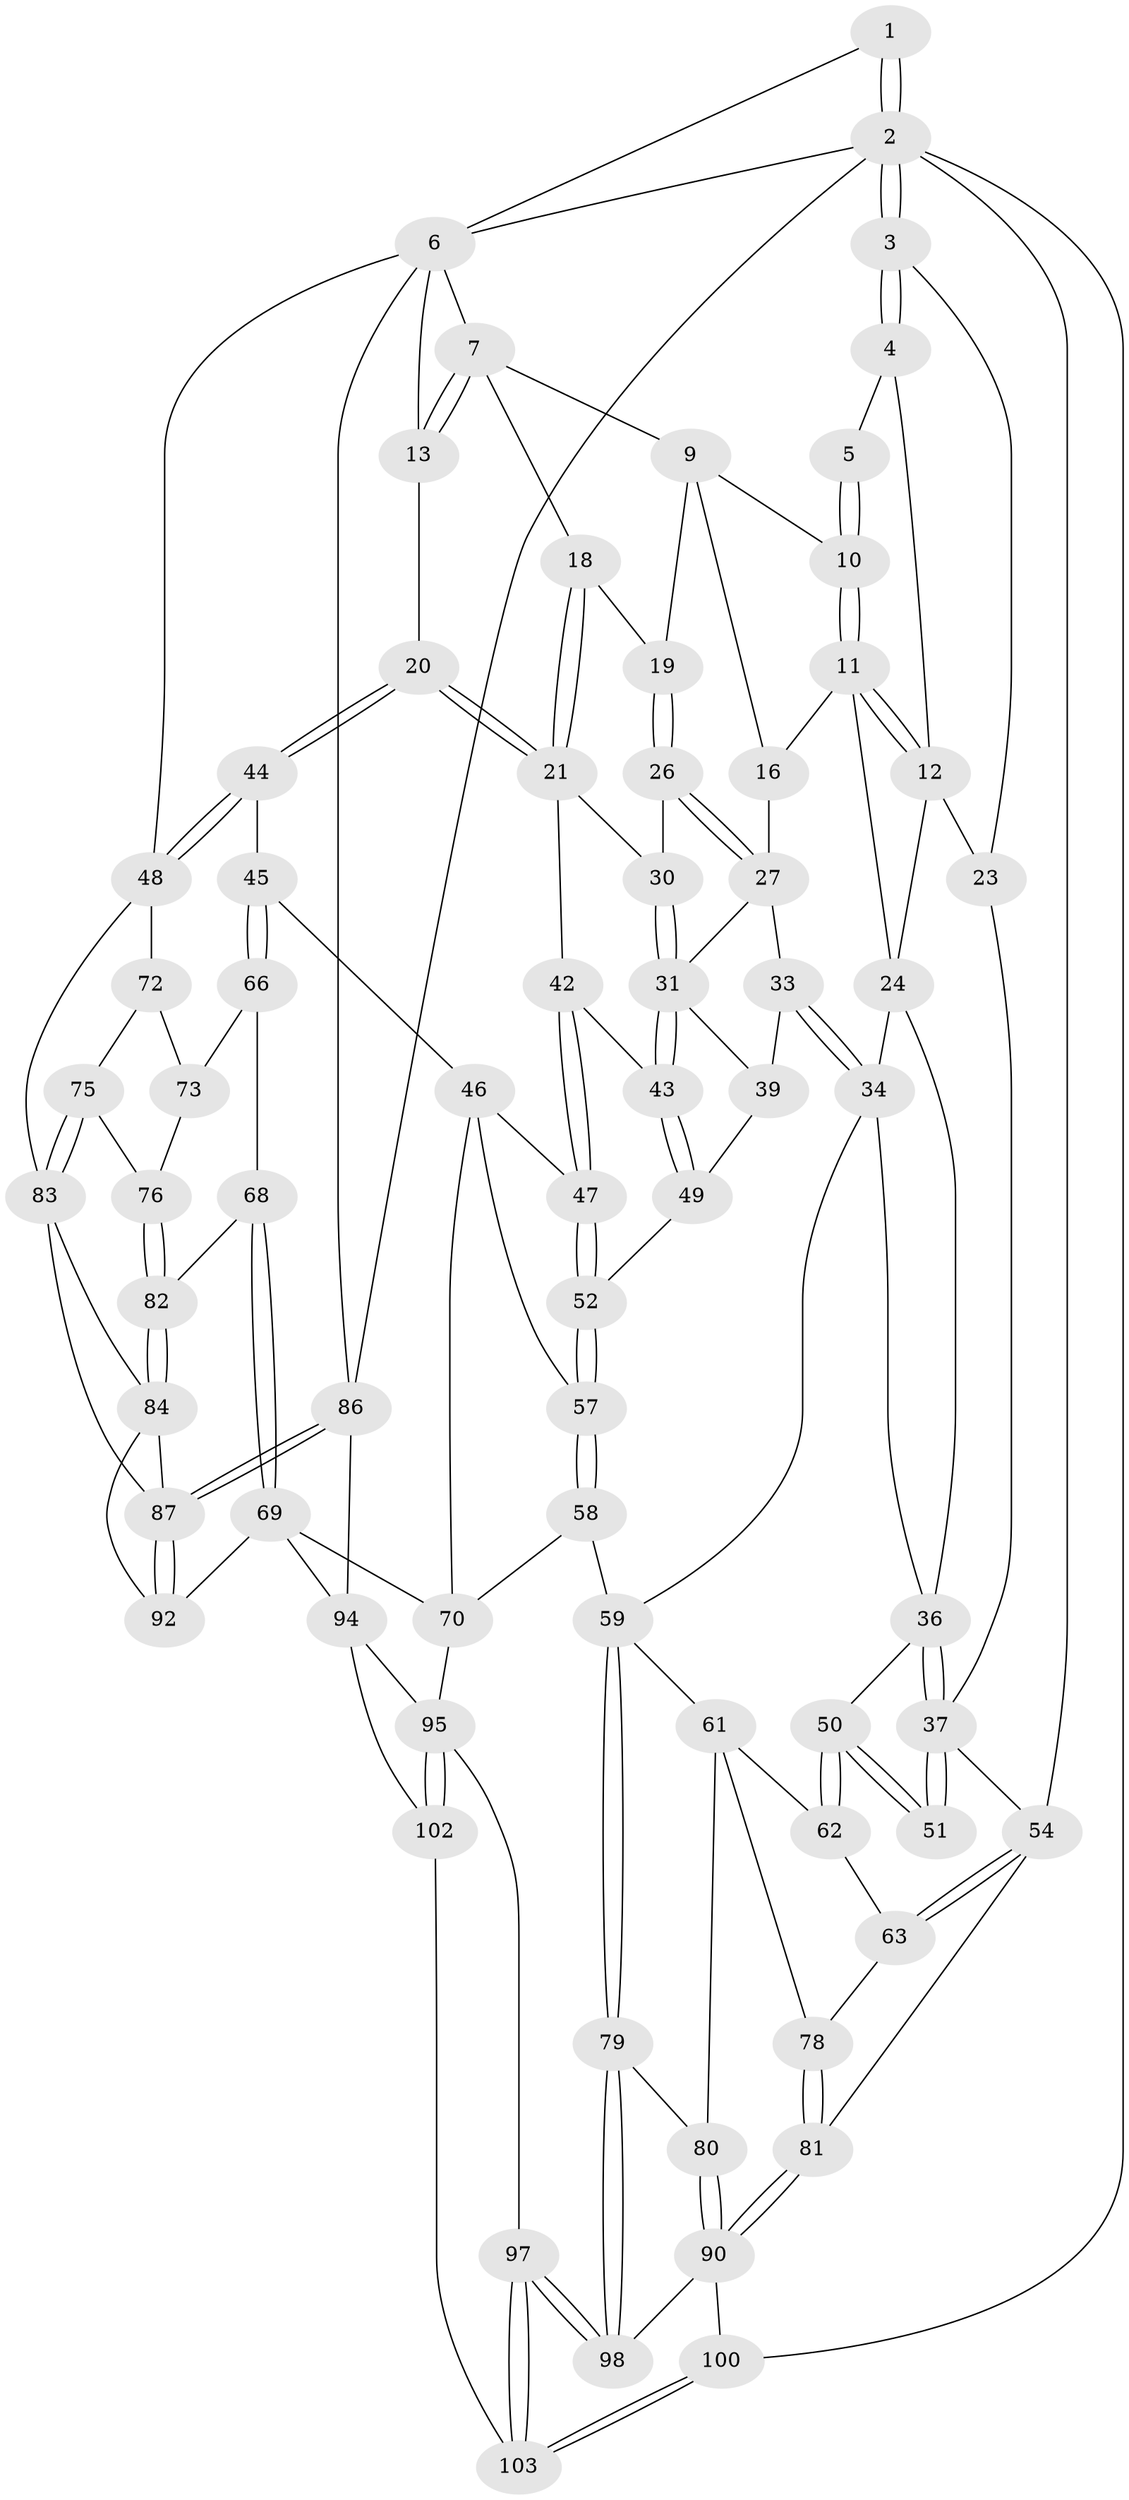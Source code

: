// original degree distribution, {3: 0.02912621359223301, 6: 0.21359223300970873, 5: 0.5339805825242718, 4: 0.22330097087378642}
// Generated by graph-tools (version 1.1) at 2025/11/02/27/25 16:11:51]
// undirected, 72 vertices, 164 edges
graph export_dot {
graph [start="1"]
  node [color=gray90,style=filled];
  1 [pos="+0.3162881233885943+0"];
  2 [pos="+0+0",super="+56"];
  3 [pos="+0+0"];
  4 [pos="+0.11805799062477076+0.08628927638079892"];
  5 [pos="+0.2919108801908311+0"];
  6 [pos="+0.6822698485000819+0",super="+14"];
  7 [pos="+0.6917474480226761+0",super="+8"];
  9 [pos="+0.44128491683619864+0.1721549016296701",super="+15"];
  10 [pos="+0.3132582634229806+0.101646509591971"];
  11 [pos="+0.27088890851179237+0.19655906977985393",super="+17"];
  12 [pos="+0.12455833783975206+0.17092690641072564",super="+22"];
  13 [pos="+0.8127833329775858+0.08878580663329232"];
  16 [pos="+0.37891208652175995+0.3144685316684039"];
  18 [pos="+0.611785369446693+0.19511065017493873"];
  19 [pos="+0.5549066095094027+0.26450550446628157"];
  20 [pos="+0.8072890699285964+0.32757007124347126"];
  21 [pos="+0.7024474564080653+0.32556096484251407",super="+29"];
  23 [pos="+0+0.25908800021411693"];
  24 [pos="+0.2597983045562077+0.3231469803989914",super="+25"];
  26 [pos="+0.5500980535015378+0.3109174078665395"];
  27 [pos="+0.43753582890318515+0.34984588317586507",super="+28"];
  30 [pos="+0.5780840968411657+0.3566506580160429"];
  31 [pos="+0.5334221806372625+0.4177791890936855",super="+32"];
  33 [pos="+0.37046497167710796+0.5143868747941184"];
  34 [pos="+0.3015986899982097+0.5490875400757012",super="+35"];
  36 [pos="+0.02969246976085259+0.4081284713953547",super="+41"];
  37 [pos="+0+0.4265006880272459",super="+38"];
  39 [pos="+0.4703032100370577+0.47717380514494295",super="+40"];
  42 [pos="+0.6527164681841298+0.4824498552136572"];
  43 [pos="+0.6141751609993538+0.500157637989127"];
  44 [pos="+0.9054003054082381+0.44272351091571016"];
  45 [pos="+0.8860046526320128+0.4599389995907722"];
  46 [pos="+0.7687767060378582+0.5195574752479251",super="+65"];
  47 [pos="+0.7519430109046236+0.5150828380170884"];
  48 [pos="+1+0.44021032887231026",super="+71"];
  49 [pos="+0.6041747253400803+0.5121638021787416",super="+53"];
  50 [pos="+0.10621645452085694+0.5860839980703093"];
  51 [pos="+0+0.4351901742403252"];
  52 [pos="+0.5509827249353243+0.6480181733993938"];
  54 [pos="+0+0.8012101922879048",super="+55"];
  57 [pos="+0.5513950559320537+0.6530621034244696"];
  58 [pos="+0.5149101009987544+0.7365459487083773"];
  59 [pos="+0.3686121929136371+0.7613413064855103",super="+60"];
  61 [pos="+0.19824076762950776+0.62213761074678",super="+77"];
  62 [pos="+0.11045871967682473+0.5993579472583407"];
  63 [pos="+0.039377391339099+0.6208136963523019",super="+64"];
  66 [pos="+0.8741749421260274+0.5604093910594296",super="+67"];
  68 [pos="+0.7842301232680211+0.7318563050603539"];
  69 [pos="+0.7826875917609781+0.732338838222736",super="+93"];
  70 [pos="+0.7775456088148914+0.7313719952359329",super="+89"];
  72 [pos="+0.913392002461178+0.65293378273202"];
  73 [pos="+0.879406237090582+0.6420130500376449",super="+74"];
  75 [pos="+0.9132003196084237+0.6930437156046519"];
  76 [pos="+0.9056856920492723+0.6927305524701917"];
  78 [pos="+0.07621016643543281+0.7314353937288322"];
  79 [pos="+0.36012469803364466+0.7717647296250087"];
  80 [pos="+0.19462545034020096+0.7570072208268496"];
  81 [pos="+0+0.8371738725524159"];
  82 [pos="+0.8852637807551906+0.7592338731615518"];
  83 [pos="+1+0.7216385396363111",super="+85"];
  84 [pos="+0.9283937221184004+0.7798541877872192",super="+91"];
  86 [pos="+1+1"];
  87 [pos="+1+1",super="+88"];
  90 [pos="+0.15368585115030026+0.8810864310618522",super="+99"];
  92 [pos="+0.8883896387241176+0.896322095371455"];
  94 [pos="+0.8540727058340597+0.9053688731278614",super="+101"];
  95 [pos="+0.6443195079222263+0.9071389060559577",super="+96"];
  97 [pos="+0.3518375881130565+0.9726492924863298"];
  98 [pos="+0.33096985474936874+0.9164474664441745"];
  100 [pos="+0+1"];
  102 [pos="+0.6261268841658091+1"];
  103 [pos="+0.3866210720712984+1"];
  1 -- 2;
  1 -- 2;
  1 -- 6;
  2 -- 3;
  2 -- 3;
  2 -- 6;
  2 -- 100;
  2 -- 86;
  2 -- 54;
  3 -- 4;
  3 -- 4;
  3 -- 23;
  4 -- 5;
  4 -- 12;
  5 -- 10;
  5 -- 10;
  6 -- 7;
  6 -- 48;
  6 -- 86;
  6 -- 13;
  7 -- 13;
  7 -- 13;
  7 -- 9;
  7 -- 18;
  9 -- 10;
  9 -- 16;
  9 -- 19;
  10 -- 11;
  10 -- 11;
  11 -- 12;
  11 -- 12;
  11 -- 16;
  11 -- 24;
  12 -- 23;
  12 -- 24;
  13 -- 20;
  16 -- 27;
  18 -- 19;
  18 -- 21;
  18 -- 21;
  19 -- 26;
  19 -- 26;
  20 -- 21;
  20 -- 21;
  20 -- 44;
  20 -- 44;
  21 -- 42;
  21 -- 30;
  23 -- 37;
  24 -- 34;
  24 -- 36;
  26 -- 27;
  26 -- 27;
  26 -- 30;
  27 -- 33;
  27 -- 31;
  30 -- 31;
  30 -- 31;
  31 -- 43;
  31 -- 43;
  31 -- 39;
  33 -- 34;
  33 -- 34;
  33 -- 39;
  34 -- 59;
  34 -- 36;
  36 -- 37;
  36 -- 37;
  36 -- 50;
  37 -- 51;
  37 -- 51;
  37 -- 54;
  39 -- 49 [weight=2];
  42 -- 43;
  42 -- 47;
  42 -- 47;
  43 -- 49;
  43 -- 49;
  44 -- 45;
  44 -- 48;
  44 -- 48;
  45 -- 46;
  45 -- 66;
  45 -- 66;
  46 -- 47;
  46 -- 57;
  46 -- 70;
  47 -- 52;
  47 -- 52;
  48 -- 83;
  48 -- 72;
  49 -- 52;
  50 -- 51;
  50 -- 51;
  50 -- 62;
  50 -- 62;
  52 -- 57;
  52 -- 57;
  54 -- 63;
  54 -- 63;
  54 -- 81;
  57 -- 58;
  57 -- 58;
  58 -- 59;
  58 -- 70;
  59 -- 79;
  59 -- 79;
  59 -- 61;
  61 -- 62;
  61 -- 80;
  61 -- 78;
  62 -- 63;
  63 -- 78;
  66 -- 73 [weight=2];
  66 -- 68;
  68 -- 69;
  68 -- 69;
  68 -- 82;
  69 -- 70;
  69 -- 92;
  69 -- 94;
  70 -- 95;
  72 -- 73;
  72 -- 75;
  73 -- 76;
  75 -- 76;
  75 -- 83;
  75 -- 83;
  76 -- 82;
  76 -- 82;
  78 -- 81;
  78 -- 81;
  79 -- 80;
  79 -- 98;
  79 -- 98;
  80 -- 90;
  80 -- 90;
  81 -- 90;
  81 -- 90;
  82 -- 84;
  82 -- 84;
  83 -- 84;
  83 -- 87;
  84 -- 92;
  84 -- 87;
  86 -- 87;
  86 -- 87;
  86 -- 94;
  87 -- 92;
  87 -- 92;
  90 -- 98;
  90 -- 100;
  94 -- 95;
  94 -- 102;
  95 -- 102;
  95 -- 102;
  95 -- 97;
  97 -- 98;
  97 -- 98;
  97 -- 103;
  97 -- 103;
  100 -- 103;
  100 -- 103;
  102 -- 103;
}
